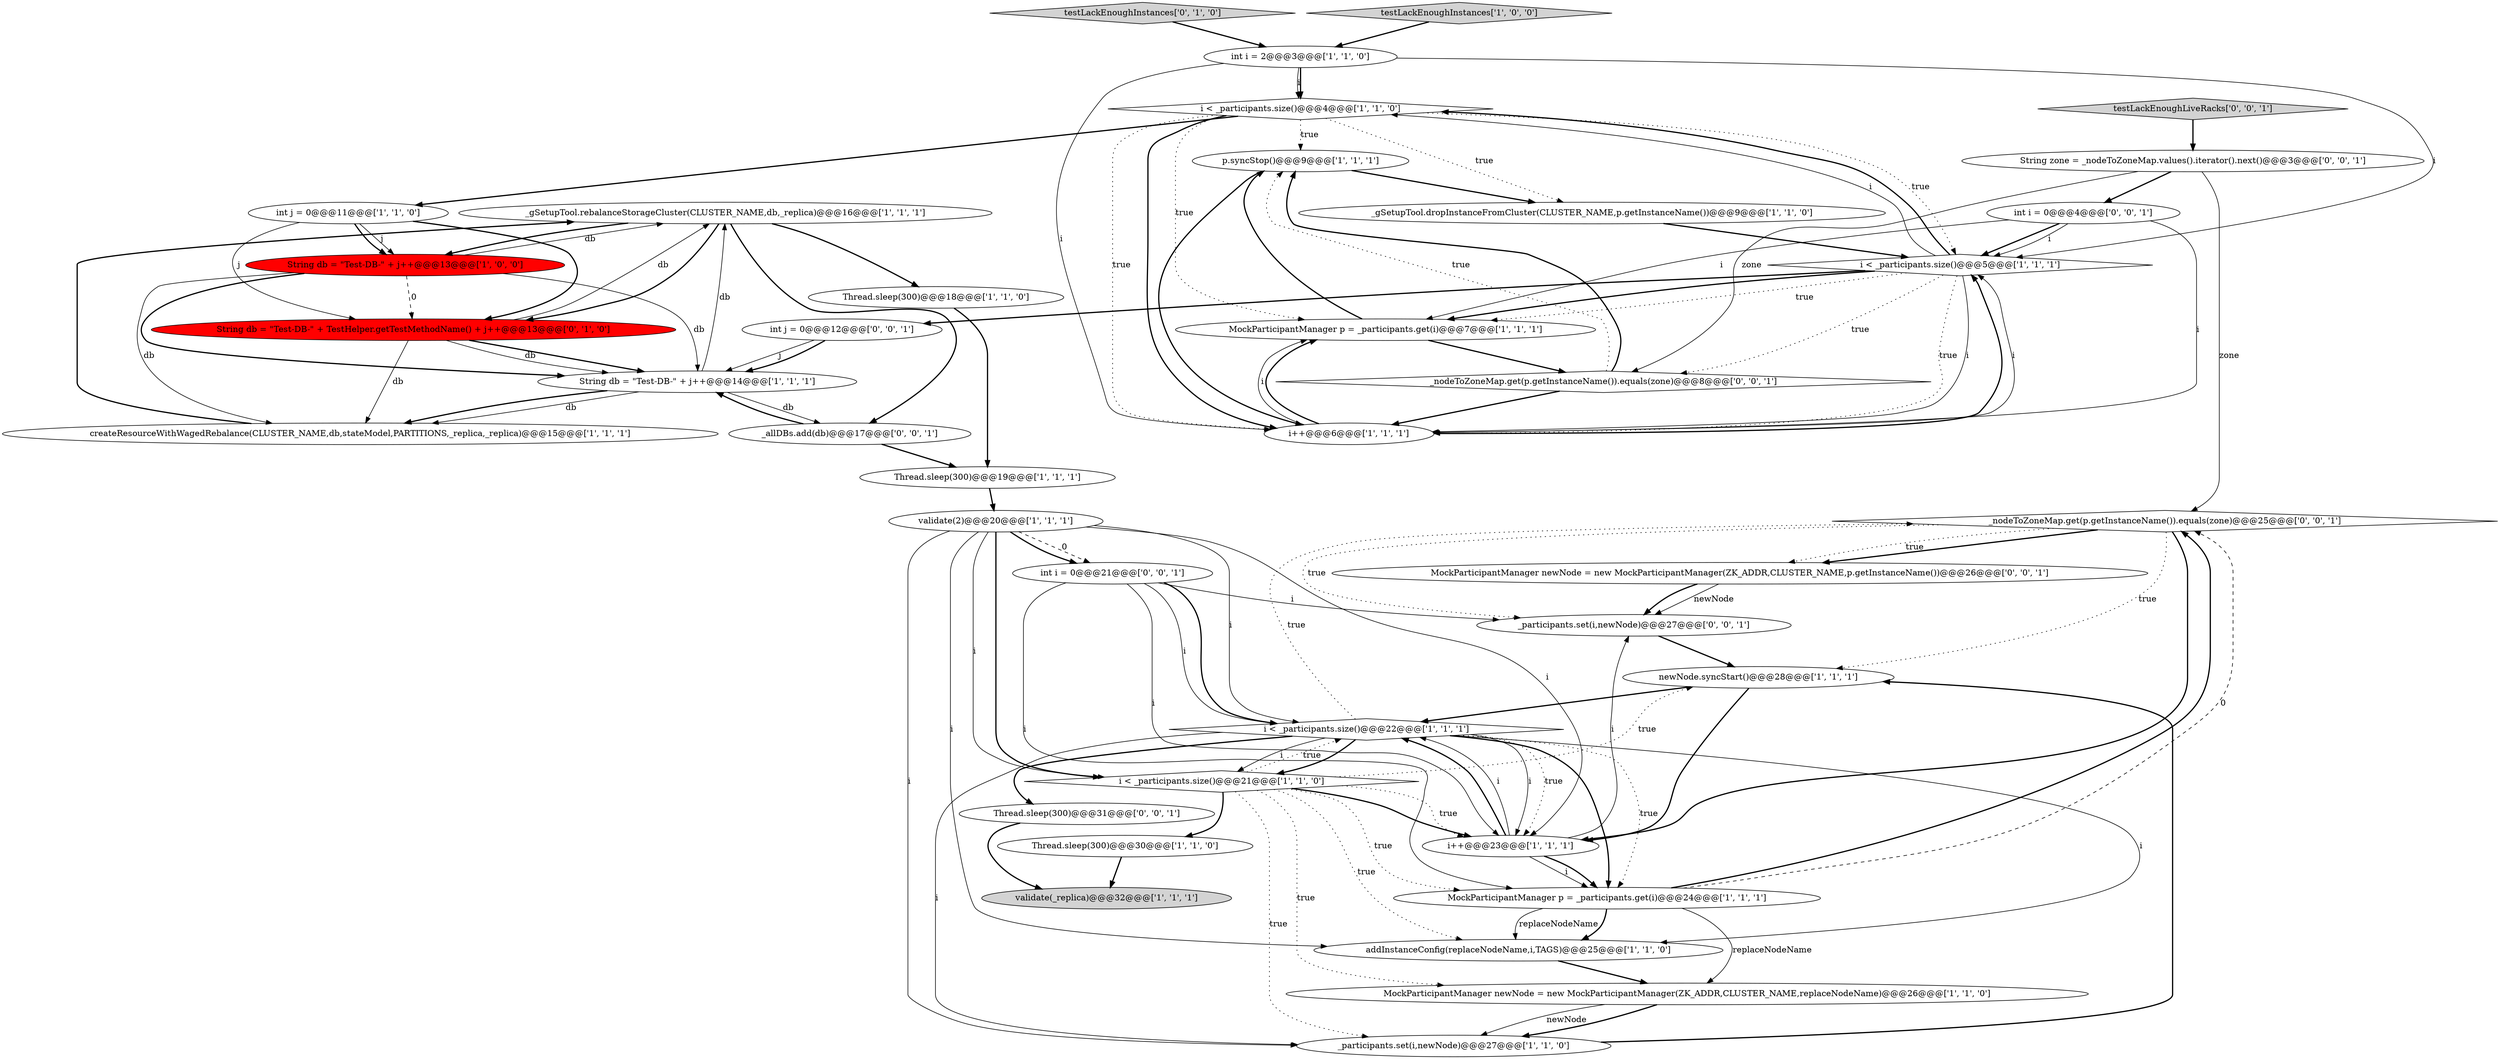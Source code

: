 digraph {
29 [style = filled, label = "_nodeToZoneMap.get(p.getInstanceName()).equals(zone)@@@25@@@['0', '0', '1']", fillcolor = white, shape = diamond image = "AAA0AAABBB3BBB"];
31 [style = filled, label = "int i = 0@@@21@@@['0', '0', '1']", fillcolor = white, shape = ellipse image = "AAA0AAABBB3BBB"];
5 [style = filled, label = "String db = \"Test-DB-\" + j++@@@14@@@['1', '1', '1']", fillcolor = white, shape = ellipse image = "AAA0AAABBB1BBB"];
12 [style = filled, label = "p.syncStop()@@@9@@@['1', '1', '1']", fillcolor = white, shape = ellipse image = "AAA0AAABBB1BBB"];
0 [style = filled, label = "MockParticipantManager p = _participants.get(i)@@@7@@@['1', '1', '1']", fillcolor = white, shape = ellipse image = "AAA0AAABBB1BBB"];
21 [style = filled, label = "int j = 0@@@11@@@['1', '1', '0']", fillcolor = white, shape = ellipse image = "AAA0AAABBB1BBB"];
26 [style = filled, label = "testLackEnoughInstances['0', '1', '0']", fillcolor = lightgray, shape = diamond image = "AAA0AAABBB2BBB"];
8 [style = filled, label = "Thread.sleep(300)@@@30@@@['1', '1', '0']", fillcolor = white, shape = ellipse image = "AAA0AAABBB1BBB"];
16 [style = filled, label = "Thread.sleep(300)@@@18@@@['1', '1', '0']", fillcolor = white, shape = ellipse image = "AAA0AAABBB1BBB"];
24 [style = filled, label = "i < _participants.size()@@@5@@@['1', '1', '1']", fillcolor = white, shape = diamond image = "AAA0AAABBB1BBB"];
28 [style = filled, label = "_participants.set(i,newNode)@@@27@@@['0', '0', '1']", fillcolor = white, shape = ellipse image = "AAA0AAABBB3BBB"];
18 [style = filled, label = "i < _participants.size()@@@4@@@['1', '1', '0']", fillcolor = white, shape = diamond image = "AAA0AAABBB1BBB"];
36 [style = filled, label = "int i = 0@@@4@@@['0', '0', '1']", fillcolor = white, shape = ellipse image = "AAA0AAABBB3BBB"];
38 [style = filled, label = "testLackEnoughLiveRacks['0', '0', '1']", fillcolor = lightgray, shape = diamond image = "AAA0AAABBB3BBB"];
27 [style = filled, label = "String db = \"Test-DB-\" + TestHelper.getTestMethodName() + j++@@@13@@@['0', '1', '0']", fillcolor = red, shape = ellipse image = "AAA1AAABBB2BBB"];
15 [style = filled, label = "i < _participants.size()@@@21@@@['1', '1', '0']", fillcolor = white, shape = diamond image = "AAA0AAABBB1BBB"];
3 [style = filled, label = "Thread.sleep(300)@@@19@@@['1', '1', '1']", fillcolor = white, shape = ellipse image = "AAA0AAABBB1BBB"];
7 [style = filled, label = "int i = 2@@@3@@@['1', '1', '0']", fillcolor = white, shape = ellipse image = "AAA0AAABBB1BBB"];
33 [style = filled, label = "_nodeToZoneMap.get(p.getInstanceName()).equals(zone)@@@8@@@['0', '0', '1']", fillcolor = white, shape = diamond image = "AAA0AAABBB3BBB"];
35 [style = filled, label = "MockParticipantManager newNode = new MockParticipantManager(ZK_ADDR,CLUSTER_NAME,p.getInstanceName())@@@26@@@['0', '0', '1']", fillcolor = white, shape = ellipse image = "AAA0AAABBB3BBB"];
17 [style = filled, label = "testLackEnoughInstances['1', '0', '0']", fillcolor = lightgray, shape = diamond image = "AAA0AAABBB1BBB"];
20 [style = filled, label = "i < _participants.size()@@@22@@@['1', '1', '1']", fillcolor = white, shape = diamond image = "AAA0AAABBB1BBB"];
10 [style = filled, label = "_gSetupTool.rebalanceStorageCluster(CLUSTER_NAME,db,_replica)@@@16@@@['1', '1', '1']", fillcolor = white, shape = ellipse image = "AAA0AAABBB1BBB"];
2 [style = filled, label = "_gSetupTool.dropInstanceFromCluster(CLUSTER_NAME,p.getInstanceName())@@@9@@@['1', '1', '0']", fillcolor = white, shape = ellipse image = "AAA0AAABBB1BBB"];
30 [style = filled, label = "_allDBs.add(db)@@@17@@@['0', '0', '1']", fillcolor = white, shape = ellipse image = "AAA0AAABBB3BBB"];
1 [style = filled, label = "_participants.set(i,newNode)@@@27@@@['1', '1', '0']", fillcolor = white, shape = ellipse image = "AAA0AAABBB1BBB"];
4 [style = filled, label = "MockParticipantManager newNode = new MockParticipantManager(ZK_ADDR,CLUSTER_NAME,replaceNodeName)@@@26@@@['1', '1', '0']", fillcolor = white, shape = ellipse image = "AAA0AAABBB1BBB"];
14 [style = filled, label = "newNode.syncStart()@@@28@@@['1', '1', '1']", fillcolor = white, shape = ellipse image = "AAA0AAABBB1BBB"];
23 [style = filled, label = "i++@@@23@@@['1', '1', '1']", fillcolor = white, shape = ellipse image = "AAA0AAABBB1BBB"];
11 [style = filled, label = "MockParticipantManager p = _participants.get(i)@@@24@@@['1', '1', '1']", fillcolor = white, shape = ellipse image = "AAA0AAABBB1BBB"];
9 [style = filled, label = "validate(_replica)@@@32@@@['1', '1', '1']", fillcolor = lightgray, shape = ellipse image = "AAA0AAABBB1BBB"];
6 [style = filled, label = "i++@@@6@@@['1', '1', '1']", fillcolor = white, shape = ellipse image = "AAA0AAABBB1BBB"];
34 [style = filled, label = "Thread.sleep(300)@@@31@@@['0', '0', '1']", fillcolor = white, shape = ellipse image = "AAA0AAABBB3BBB"];
19 [style = filled, label = "validate(2)@@@20@@@['1', '1', '1']", fillcolor = white, shape = ellipse image = "AAA0AAABBB1BBB"];
22 [style = filled, label = "String db = \"Test-DB-\" + j++@@@13@@@['1', '0', '0']", fillcolor = red, shape = ellipse image = "AAA1AAABBB1BBB"];
37 [style = filled, label = "String zone = _nodeToZoneMap.values().iterator().next()@@@3@@@['0', '0', '1']", fillcolor = white, shape = ellipse image = "AAA0AAABBB3BBB"];
25 [style = filled, label = "addInstanceConfig(replaceNodeName,i,TAGS)@@@25@@@['1', '1', '0']", fillcolor = white, shape = ellipse image = "AAA0AAABBB1BBB"];
32 [style = filled, label = "int j = 0@@@12@@@['0', '0', '1']", fillcolor = white, shape = ellipse image = "AAA0AAABBB3BBB"];
13 [style = filled, label = "createResourceWithWagedRebalance(CLUSTER_NAME,db,stateModel,PARTITIONS,_replica,_replica)@@@15@@@['1', '1', '1']", fillcolor = white, shape = ellipse image = "AAA0AAABBB1BBB"];
24->6 [style = dotted, label="true"];
34->9 [style = bold, label=""];
20->11 [style = dotted, label="true"];
31->23 [style = solid, label="i"];
24->32 [style = bold, label=""];
23->11 [style = solid, label="i"];
11->29 [style = bold, label=""];
15->20 [style = dotted, label="true"];
24->33 [style = dotted, label="true"];
36->0 [style = solid, label="i"];
28->14 [style = bold, label=""];
11->25 [style = solid, label="replaceNodeName"];
19->20 [style = solid, label="i"];
12->2 [style = bold, label=""];
21->22 [style = solid, label="j"];
36->24 [style = bold, label=""];
3->19 [style = bold, label=""];
11->4 [style = solid, label="replaceNodeName"];
29->14 [style = dotted, label="true"];
20->1 [style = solid, label="i"];
7->6 [style = solid, label="i"];
27->5 [style = bold, label=""];
2->24 [style = bold, label=""];
19->15 [style = bold, label=""];
31->20 [style = bold, label=""];
19->15 [style = solid, label="i"];
20->15 [style = bold, label=""];
11->25 [style = bold, label=""];
14->20 [style = bold, label=""];
16->3 [style = bold, label=""];
23->28 [style = solid, label="i"];
4->1 [style = solid, label="newNode"];
26->7 [style = bold, label=""];
37->36 [style = bold, label=""];
36->6 [style = solid, label="i"];
24->0 [style = bold, label=""];
20->34 [style = bold, label=""];
24->18 [style = solid, label="i"];
7->18 [style = solid, label="i"];
7->24 [style = solid, label="i"];
29->23 [style = bold, label=""];
15->14 [style = dotted, label="true"];
27->10 [style = solid, label="db"];
24->18 [style = bold, label=""];
22->5 [style = bold, label=""];
27->13 [style = solid, label="db"];
18->6 [style = dotted, label="true"];
35->28 [style = bold, label=""];
19->25 [style = solid, label="i"];
36->24 [style = solid, label="i"];
20->23 [style = solid, label="i"];
21->22 [style = bold, label=""];
38->37 [style = bold, label=""];
37->29 [style = solid, label="zone"];
24->0 [style = dotted, label="true"];
20->25 [style = solid, label="i"];
18->0 [style = dotted, label="true"];
29->35 [style = bold, label=""];
22->10 [style = solid, label="db"];
20->15 [style = solid, label="i"];
37->33 [style = solid, label="zone"];
13->10 [style = bold, label=""];
23->20 [style = bold, label=""];
21->27 [style = bold, label=""];
33->12 [style = dotted, label="true"];
0->12 [style = bold, label=""];
18->24 [style = dotted, label="true"];
6->24 [style = bold, label=""];
22->27 [style = dashed, label="0"];
33->12 [style = bold, label=""];
32->5 [style = solid, label="j"];
5->13 [style = solid, label="db"];
5->30 [style = solid, label="db"];
19->1 [style = solid, label="i"];
22->13 [style = solid, label="db"];
23->20 [style = solid, label="i"];
10->16 [style = bold, label=""];
14->23 [style = bold, label=""];
30->3 [style = bold, label=""];
18->6 [style = bold, label=""];
30->5 [style = bold, label=""];
29->28 [style = dotted, label="true"];
5->13 [style = bold, label=""];
20->23 [style = dotted, label="true"];
15->11 [style = dotted, label="true"];
7->18 [style = bold, label=""];
4->1 [style = bold, label=""];
18->21 [style = bold, label=""];
15->23 [style = dotted, label="true"];
23->11 [style = bold, label=""];
15->25 [style = dotted, label="true"];
10->30 [style = bold, label=""];
15->8 [style = bold, label=""];
18->2 [style = dotted, label="true"];
19->23 [style = solid, label="i"];
20->11 [style = bold, label=""];
19->31 [style = dashed, label="0"];
10->22 [style = bold, label=""];
32->5 [style = bold, label=""];
15->23 [style = bold, label=""];
31->11 [style = solid, label="i"];
19->31 [style = bold, label=""];
10->27 [style = bold, label=""];
33->6 [style = bold, label=""];
11->29 [style = dashed, label="0"];
25->4 [style = bold, label=""];
35->28 [style = solid, label="newNode"];
6->0 [style = bold, label=""];
12->6 [style = bold, label=""];
6->24 [style = solid, label="i"];
21->27 [style = solid, label="j"];
15->4 [style = dotted, label="true"];
6->0 [style = solid, label="i"];
17->7 [style = bold, label=""];
18->12 [style = dotted, label="true"];
5->10 [style = solid, label="db"];
0->33 [style = bold, label=""];
20->29 [style = dotted, label="true"];
15->1 [style = dotted, label="true"];
8->9 [style = bold, label=""];
27->5 [style = solid, label="db"];
22->5 [style = solid, label="db"];
1->14 [style = bold, label=""];
24->6 [style = solid, label="i"];
29->35 [style = dotted, label="true"];
31->20 [style = solid, label="i"];
31->28 [style = solid, label="i"];
}
